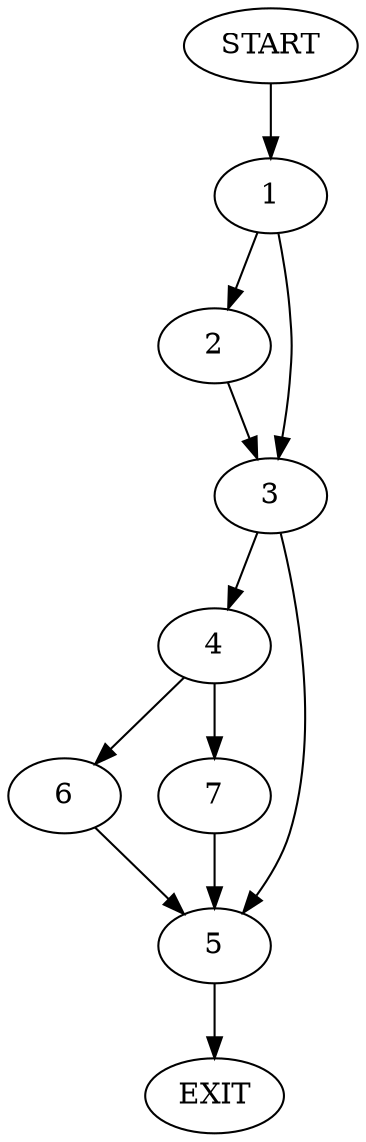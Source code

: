 digraph {
0 [label="START"]
8 [label="EXIT"]
0 -> 1
1 -> 2
1 -> 3
3 -> 4
3 -> 5
2 -> 3
5 -> 8
4 -> 6
4 -> 7
7 -> 5
6 -> 5
}
